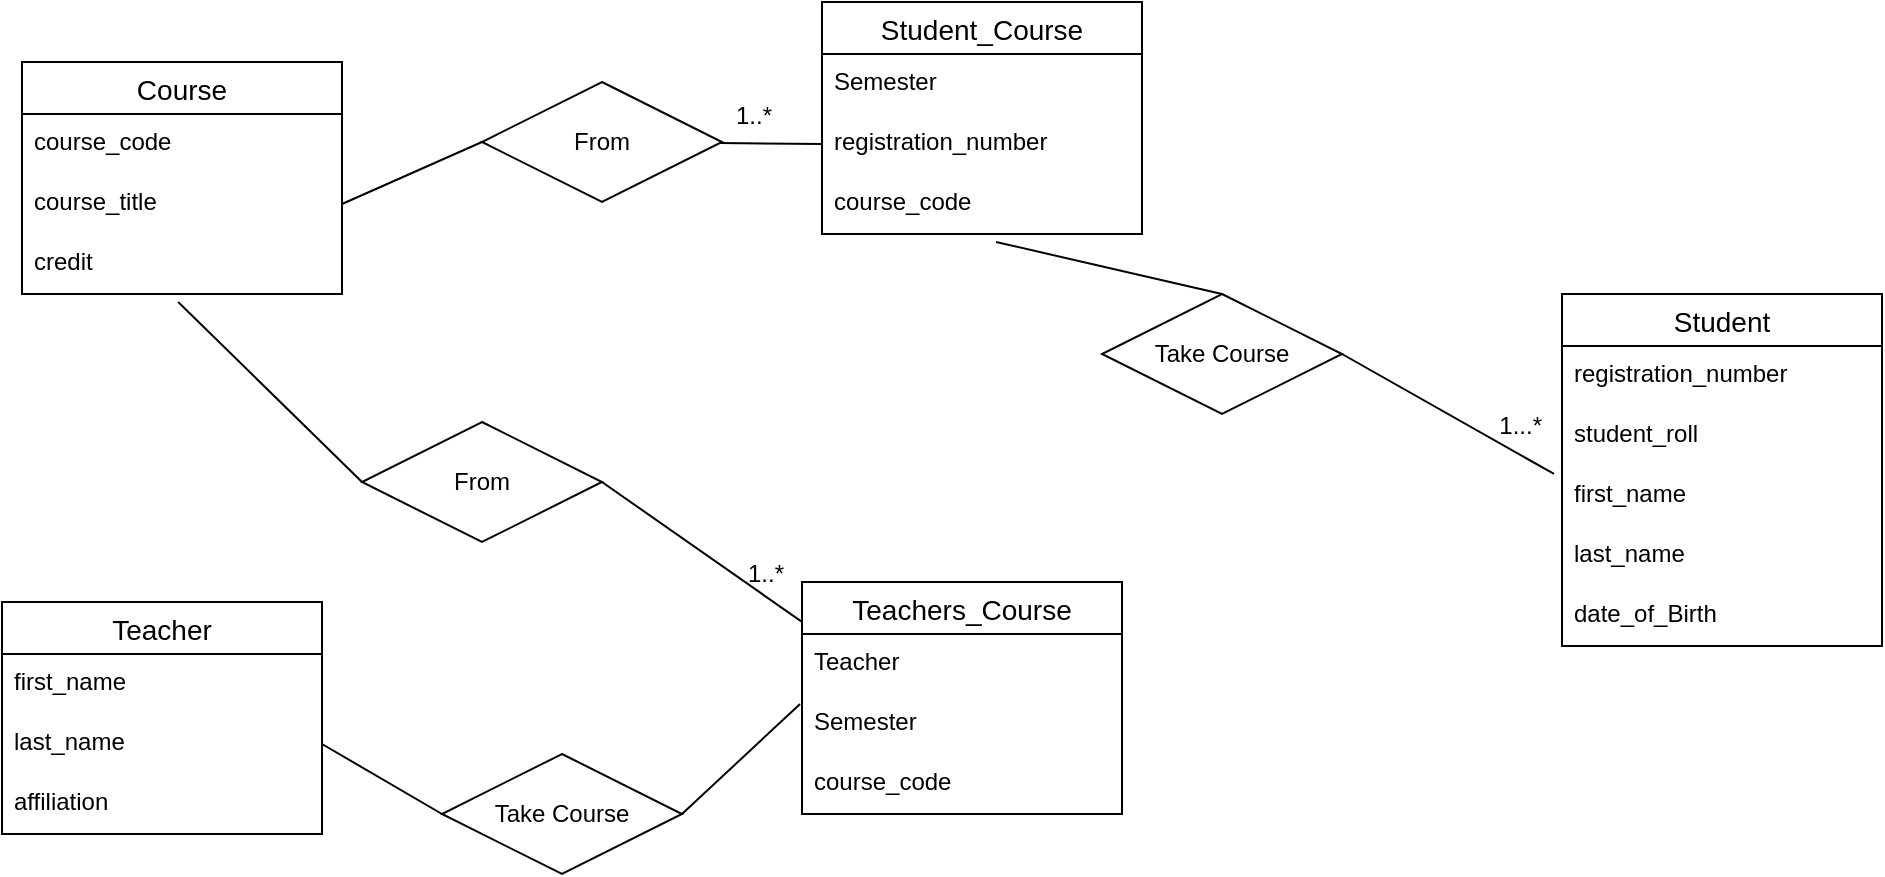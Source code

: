 <mxfile version="15.7.0" type="google"><diagram id="NeZdswox_I--m4ms0XUy" name="Page-1"><mxGraphModel dx="868" dy="482" grid="0" gridSize="10" guides="1" tooltips="1" connect="1" arrows="1" fold="1" page="1" pageScale="1" pageWidth="1169" pageHeight="827" math="0" shadow="0"><root><mxCell id="0"/><mxCell id="1" parent="0"/><mxCell id="NyroicWQ9ivbWGWVO_Di-1" value="Course" style="swimlane;fontStyle=0;childLayout=stackLayout;horizontal=1;startSize=26;horizontalStack=0;resizeParent=1;resizeParentMax=0;resizeLast=0;collapsible=1;marginBottom=0;align=center;fontSize=14;" parent="1" vertex="1"><mxGeometry x="80" y="60" width="160" height="116" as="geometry"/></mxCell><mxCell id="NyroicWQ9ivbWGWVO_Di-2" value="course_code" style="text;strokeColor=none;fillColor=none;spacingLeft=4;spacingRight=4;overflow=hidden;rotatable=0;points=[[0,0.5],[1,0.5]];portConstraint=eastwest;fontSize=12;" parent="NyroicWQ9ivbWGWVO_Di-1" vertex="1"><mxGeometry y="26" width="160" height="30" as="geometry"/></mxCell><mxCell id="NyroicWQ9ivbWGWVO_Di-3" value="course_title" style="text;strokeColor=none;fillColor=none;spacingLeft=4;spacingRight=4;overflow=hidden;rotatable=0;points=[[0,0.5],[1,0.5]];portConstraint=eastwest;fontSize=12;" parent="NyroicWQ9ivbWGWVO_Di-1" vertex="1"><mxGeometry y="56" width="160" height="30" as="geometry"/></mxCell><mxCell id="NyroicWQ9ivbWGWVO_Di-4" value="credit" style="text;strokeColor=none;fillColor=none;spacingLeft=4;spacingRight=4;overflow=hidden;rotatable=0;points=[[0,0.5],[1,0.5]];portConstraint=eastwest;fontSize=12;" parent="NyroicWQ9ivbWGWVO_Di-1" vertex="1"><mxGeometry y="86" width="160" height="30" as="geometry"/></mxCell><mxCell id="NyroicWQ9ivbWGWVO_Di-5" value="Teacher" style="swimlane;fontStyle=0;childLayout=stackLayout;horizontal=1;startSize=26;horizontalStack=0;resizeParent=1;resizeParentMax=0;resizeLast=0;collapsible=1;marginBottom=0;align=center;fontSize=14;" parent="1" vertex="1"><mxGeometry x="70" y="330" width="160" height="116" as="geometry"/></mxCell><mxCell id="NyroicWQ9ivbWGWVO_Di-6" value="first_name" style="text;strokeColor=none;fillColor=none;spacingLeft=4;spacingRight=4;overflow=hidden;rotatable=0;points=[[0,0.5],[1,0.5]];portConstraint=eastwest;fontSize=12;" parent="NyroicWQ9ivbWGWVO_Di-5" vertex="1"><mxGeometry y="26" width="160" height="30" as="geometry"/></mxCell><mxCell id="NyroicWQ9ivbWGWVO_Di-7" value="last_name" style="text;strokeColor=none;fillColor=none;spacingLeft=4;spacingRight=4;overflow=hidden;rotatable=0;points=[[0,0.5],[1,0.5]];portConstraint=eastwest;fontSize=12;" parent="NyroicWQ9ivbWGWVO_Di-5" vertex="1"><mxGeometry y="56" width="160" height="30" as="geometry"/></mxCell><mxCell id="NyroicWQ9ivbWGWVO_Di-8" value="affiliation" style="text;strokeColor=none;fillColor=none;spacingLeft=4;spacingRight=4;overflow=hidden;rotatable=0;points=[[0,0.5],[1,0.5]];portConstraint=eastwest;fontSize=12;" parent="NyroicWQ9ivbWGWVO_Di-5" vertex="1"><mxGeometry y="86" width="160" height="30" as="geometry"/></mxCell><mxCell id="NyroicWQ9ivbWGWVO_Di-9" value="Student" style="swimlane;fontStyle=0;childLayout=stackLayout;horizontal=1;startSize=26;horizontalStack=0;resizeParent=1;resizeParentMax=0;resizeLast=0;collapsible=1;marginBottom=0;align=center;fontSize=14;" parent="1" vertex="1"><mxGeometry x="850" y="176" width="160" height="176" as="geometry"/></mxCell><mxCell id="NyroicWQ9ivbWGWVO_Di-20" value="registration_number" style="text;strokeColor=none;fillColor=none;spacingLeft=4;spacingRight=4;overflow=hidden;rotatable=0;points=[[0,0.5],[1,0.5]];portConstraint=eastwest;fontSize=12;" parent="NyroicWQ9ivbWGWVO_Di-9" vertex="1"><mxGeometry y="26" width="160" height="30" as="geometry"/></mxCell><mxCell id="NyroicWQ9ivbWGWVO_Di-11" value="student_roll" style="text;strokeColor=none;fillColor=none;spacingLeft=4;spacingRight=4;overflow=hidden;rotatable=0;points=[[0,0.5],[1,0.5]];portConstraint=eastwest;fontSize=12;" parent="NyroicWQ9ivbWGWVO_Di-9" vertex="1"><mxGeometry y="56" width="160" height="30" as="geometry"/></mxCell><mxCell id="NyroicWQ9ivbWGWVO_Di-13" value="first_name" style="text;strokeColor=none;fillColor=none;spacingLeft=4;spacingRight=4;overflow=hidden;rotatable=0;points=[[0,0.5],[1,0.5]];portConstraint=eastwest;fontSize=12;" parent="NyroicWQ9ivbWGWVO_Di-9" vertex="1"><mxGeometry y="86" width="160" height="30" as="geometry"/></mxCell><mxCell id="NyroicWQ9ivbWGWVO_Di-14" value="last_name" style="text;strokeColor=none;fillColor=none;spacingLeft=4;spacingRight=4;overflow=hidden;rotatable=0;points=[[0,0.5],[1,0.5]];portConstraint=eastwest;fontSize=12;" parent="NyroicWQ9ivbWGWVO_Di-9" vertex="1"><mxGeometry y="116" width="160" height="30" as="geometry"/></mxCell><mxCell id="NyroicWQ9ivbWGWVO_Di-15" value="date_of_Birth" style="text;strokeColor=none;fillColor=none;spacingLeft=4;spacingRight=4;overflow=hidden;rotatable=0;points=[[0,0.5],[1,0.5]];portConstraint=eastwest;fontSize=12;" parent="NyroicWQ9ivbWGWVO_Di-9" vertex="1"><mxGeometry y="146" width="160" height="30" as="geometry"/></mxCell><mxCell id="NyroicWQ9ivbWGWVO_Di-16" value="Student_Course" style="swimlane;fontStyle=0;childLayout=stackLayout;horizontal=1;startSize=26;horizontalStack=0;resizeParent=1;resizeParentMax=0;resizeLast=0;collapsible=1;marginBottom=0;align=center;fontSize=14;" parent="1" vertex="1"><mxGeometry x="480" y="30" width="160" height="116" as="geometry"/></mxCell><mxCell id="NyroicWQ9ivbWGWVO_Di-22" value="Semester" style="text;strokeColor=none;fillColor=none;spacingLeft=4;spacingRight=4;overflow=hidden;rotatable=0;points=[[0,0.5],[1,0.5]];portConstraint=eastwest;fontSize=12;" parent="NyroicWQ9ivbWGWVO_Di-16" vertex="1"><mxGeometry y="26" width="160" height="30" as="geometry"/></mxCell><mxCell id="NyroicWQ9ivbWGWVO_Di-10" value="registration_number" style="text;strokeColor=none;fillColor=none;spacingLeft=4;spacingRight=4;overflow=hidden;rotatable=0;points=[[0,0.5],[1,0.5]];portConstraint=eastwest;fontSize=12;" parent="NyroicWQ9ivbWGWVO_Di-16" vertex="1"><mxGeometry y="56" width="160" height="30" as="geometry"/></mxCell><mxCell id="NyroicWQ9ivbWGWVO_Di-21" value="course_code" style="text;strokeColor=none;fillColor=none;spacingLeft=4;spacingRight=4;overflow=hidden;rotatable=0;points=[[0,0.5],[1,0.5]];portConstraint=eastwest;fontSize=12;" parent="NyroicWQ9ivbWGWVO_Di-16" vertex="1"><mxGeometry y="86" width="160" height="30" as="geometry"/></mxCell><mxCell id="NyroicWQ9ivbWGWVO_Di-23" value="Teachers_Course" style="swimlane;fontStyle=0;childLayout=stackLayout;horizontal=1;startSize=26;horizontalStack=0;resizeParent=1;resizeParentMax=0;resizeLast=0;collapsible=1;marginBottom=0;align=center;fontSize=14;" parent="1" vertex="1"><mxGeometry x="470" y="320" width="160" height="116" as="geometry"/></mxCell><mxCell id="NyroicWQ9ivbWGWVO_Di-28" value="Teacher" style="text;strokeColor=none;fillColor=none;spacingLeft=4;spacingRight=4;overflow=hidden;rotatable=0;points=[[0,0.5],[1,0.5]];portConstraint=eastwest;fontSize=12;" parent="NyroicWQ9ivbWGWVO_Di-23" vertex="1"><mxGeometry y="26" width="160" height="30" as="geometry"/></mxCell><mxCell id="NyroicWQ9ivbWGWVO_Di-24" value="Semester" style="text;strokeColor=none;fillColor=none;spacingLeft=4;spacingRight=4;overflow=hidden;rotatable=0;points=[[0,0.5],[1,0.5]];portConstraint=eastwest;fontSize=12;" parent="NyroicWQ9ivbWGWVO_Di-23" vertex="1"><mxGeometry y="56" width="160" height="30" as="geometry"/></mxCell><mxCell id="NyroicWQ9ivbWGWVO_Di-26" value="course_code" style="text;strokeColor=none;fillColor=none;spacingLeft=4;spacingRight=4;overflow=hidden;rotatable=0;points=[[0,0.5],[1,0.5]];portConstraint=eastwest;fontSize=12;" parent="NyroicWQ9ivbWGWVO_Di-23" vertex="1"><mxGeometry y="86" width="160" height="30" as="geometry"/></mxCell><mxCell id="NyroicWQ9ivbWGWVO_Di-29" value="Take Course" style="shape=rhombus;perimeter=rhombusPerimeter;whiteSpace=wrap;html=1;align=center;" parent="1" vertex="1"><mxGeometry x="290" y="406" width="120" height="60" as="geometry"/></mxCell><mxCell id="NyroicWQ9ivbWGWVO_Di-30" value="" style="endArrow=none;html=1;rounded=0;exitX=1;exitY=0.5;exitDx=0;exitDy=0;entryX=0;entryY=0.5;entryDx=0;entryDy=0;" parent="1" source="NyroicWQ9ivbWGWVO_Di-7" target="NyroicWQ9ivbWGWVO_Di-29" edge="1"><mxGeometry relative="1" as="geometry"><mxPoint x="510" y="270" as="sourcePoint"/><mxPoint x="670" y="270" as="targetPoint"/></mxGeometry></mxCell><mxCell id="NyroicWQ9ivbWGWVO_Di-32" value="" style="endArrow=none;html=1;rounded=0;exitX=1;exitY=0.5;exitDx=0;exitDy=0;entryX=-0.006;entryY=0.167;entryDx=0;entryDy=0;entryPerimeter=0;" parent="1" source="NyroicWQ9ivbWGWVO_Di-29" target="NyroicWQ9ivbWGWVO_Di-24" edge="1"><mxGeometry relative="1" as="geometry"><mxPoint x="510" y="270" as="sourcePoint"/><mxPoint x="670" y="270" as="targetPoint"/></mxGeometry></mxCell><mxCell id="NyroicWQ9ivbWGWVO_Di-34" value="Take Course" style="shape=rhombus;perimeter=rhombusPerimeter;whiteSpace=wrap;html=1;align=center;" parent="1" vertex="1"><mxGeometry x="620" y="176" width="120" height="60" as="geometry"/></mxCell><mxCell id="NyroicWQ9ivbWGWVO_Di-35" value="" style="endArrow=none;html=1;rounded=0;entryX=-0.025;entryY=0.133;entryDx=0;entryDy=0;entryPerimeter=0;exitX=1;exitY=0.5;exitDx=0;exitDy=0;" parent="1" source="NyroicWQ9ivbWGWVO_Di-34" target="NyroicWQ9ivbWGWVO_Di-13" edge="1"><mxGeometry relative="1" as="geometry"><mxPoint x="510" y="270" as="sourcePoint"/><mxPoint x="670" y="270" as="targetPoint"/></mxGeometry></mxCell><mxCell id="NyroicWQ9ivbWGWVO_Di-36" value="1...*" style="resizable=0;html=1;align=right;verticalAlign=bottom;" parent="NyroicWQ9ivbWGWVO_Di-35" connectable="0" vertex="1"><mxGeometry x="1" relative="1" as="geometry"><mxPoint x="-6" y="-16" as="offset"/></mxGeometry></mxCell><mxCell id="NyroicWQ9ivbWGWVO_Di-37" value="" style="endArrow=none;html=1;rounded=0;exitX=0.544;exitY=1.133;exitDx=0;exitDy=0;exitPerimeter=0;entryX=0.5;entryY=0;entryDx=0;entryDy=0;" parent="1" source="NyroicWQ9ivbWGWVO_Di-21" target="NyroicWQ9ivbWGWVO_Di-34" edge="1"><mxGeometry relative="1" as="geometry"><mxPoint x="510" y="270" as="sourcePoint"/><mxPoint x="670" y="270" as="targetPoint"/></mxGeometry></mxCell><mxCell id="NyroicWQ9ivbWGWVO_Di-39" value="From" style="shape=rhombus;perimeter=rhombusPerimeter;whiteSpace=wrap;html=1;align=center;" parent="1" vertex="1"><mxGeometry x="310" y="70" width="120" height="60" as="geometry"/></mxCell><mxCell id="NyroicWQ9ivbWGWVO_Di-40" value="" style="endArrow=none;html=1;rounded=0;exitX=0;exitY=0.5;exitDx=0;exitDy=0;" parent="1" source="NyroicWQ9ivbWGWVO_Di-10" target="NyroicWQ9ivbWGWVO_Di-39" edge="1"><mxGeometry relative="1" as="geometry"><mxPoint x="510" y="270" as="sourcePoint"/><mxPoint x="670" y="270" as="targetPoint"/></mxGeometry></mxCell><mxCell id="NyroicWQ9ivbWGWVO_Di-41" value="1..*" style="resizable=0;html=1;align=right;verticalAlign=bottom;" parent="NyroicWQ9ivbWGWVO_Di-40" connectable="0" vertex="1"><mxGeometry x="1" relative="1" as="geometry"><mxPoint x="26" y="-5" as="offset"/></mxGeometry></mxCell><mxCell id="NyroicWQ9ivbWGWVO_Di-42" value="" style="endArrow=none;html=1;rounded=0;exitX=0;exitY=0.5;exitDx=0;exitDy=0;entryX=1;entryY=0.5;entryDx=0;entryDy=0;" parent="1" source="NyroicWQ9ivbWGWVO_Di-39" target="NyroicWQ9ivbWGWVO_Di-3" edge="1"><mxGeometry relative="1" as="geometry"><mxPoint x="490" y="111" as="sourcePoint"/><mxPoint x="438.929" y="110.536" as="targetPoint"/></mxGeometry></mxCell><mxCell id="NyroicWQ9ivbWGWVO_Di-44" value="From" style="shape=rhombus;perimeter=rhombusPerimeter;whiteSpace=wrap;html=1;align=center;" parent="1" vertex="1"><mxGeometry x="250" y="240" width="120" height="60" as="geometry"/></mxCell><mxCell id="NyroicWQ9ivbWGWVO_Di-45" value="" style="endArrow=none;html=1;rounded=0;exitX=0;exitY=0.5;exitDx=0;exitDy=0;entryX=0.488;entryY=1.133;entryDx=0;entryDy=0;entryPerimeter=0;" parent="1" source="NyroicWQ9ivbWGWVO_Di-44" target="NyroicWQ9ivbWGWVO_Di-4" edge="1"><mxGeometry relative="1" as="geometry"><mxPoint x="320" y="110" as="sourcePoint"/><mxPoint x="250" y="141" as="targetPoint"/></mxGeometry></mxCell><mxCell id="NyroicWQ9ivbWGWVO_Di-47" value="" style="endArrow=none;html=1;rounded=0;exitX=0;exitY=0.172;exitDx=0;exitDy=0;entryX=1;entryY=0.5;entryDx=0;entryDy=0;exitPerimeter=0;" parent="1" source="NyroicWQ9ivbWGWVO_Di-23" target="NyroicWQ9ivbWGWVO_Di-44" edge="1"><mxGeometry relative="1" as="geometry"><mxPoint x="330" y="120" as="sourcePoint"/><mxPoint x="260" y="151" as="targetPoint"/></mxGeometry></mxCell><mxCell id="NyroicWQ9ivbWGWVO_Di-48" value="1..*" style="resizable=0;html=1;align=right;verticalAlign=bottom;" parent="NyroicWQ9ivbWGWVO_Di-47" connectable="0" vertex="1"><mxGeometry x="1" relative="1" as="geometry"><mxPoint x="91" y="54" as="offset"/></mxGeometry></mxCell></root></mxGraphModel></diagram></mxfile>